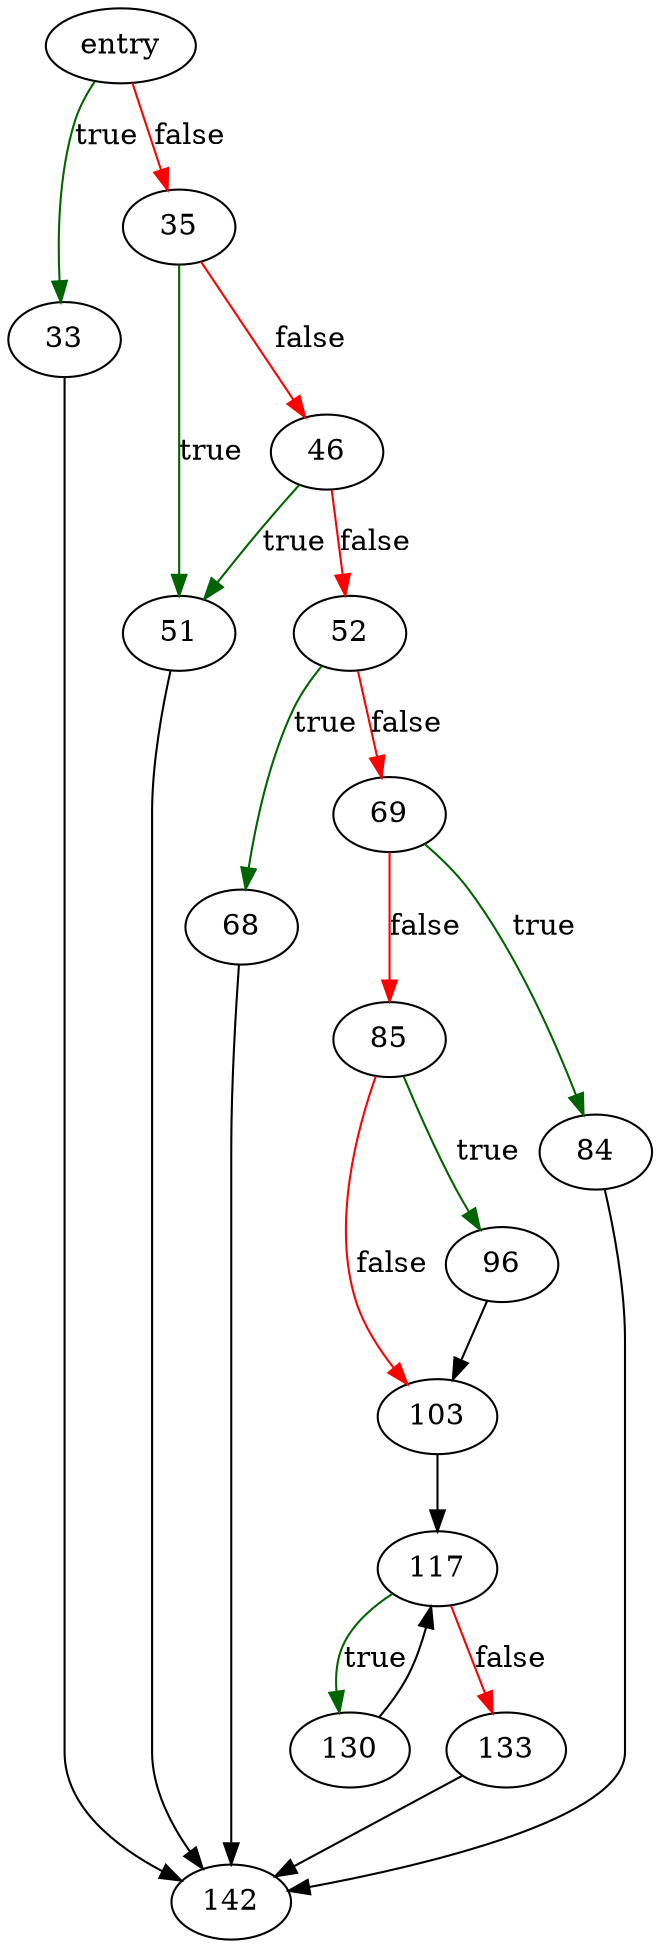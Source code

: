 digraph "sqlite3CreateView" {
	// Node definitions.
	8 [label=entry];
	33;
	35;
	46;
	51;
	52;
	68;
	69;
	84;
	85;
	96;
	103;
	117;
	130;
	133;
	142;

	// Edge definitions.
	8 -> 33 [
		color=darkgreen
		label=true
	];
	8 -> 35 [
		color=red
		label=false
	];
	33 -> 142;
	35 -> 46 [
		color=red
		label=false
	];
	35 -> 51 [
		color=darkgreen
		label=true
	];
	46 -> 51 [
		color=darkgreen
		label=true
	];
	46 -> 52 [
		color=red
		label=false
	];
	51 -> 142;
	52 -> 68 [
		color=darkgreen
		label=true
	];
	52 -> 69 [
		color=red
		label=false
	];
	68 -> 142;
	69 -> 84 [
		color=darkgreen
		label=true
	];
	69 -> 85 [
		color=red
		label=false
	];
	84 -> 142;
	85 -> 96 [
		color=darkgreen
		label=true
	];
	85 -> 103 [
		color=red
		label=false
	];
	96 -> 103;
	103 -> 117;
	117 -> 130 [
		color=darkgreen
		label=true
	];
	117 -> 133 [
		color=red
		label=false
	];
	130 -> 117;
	133 -> 142;
}